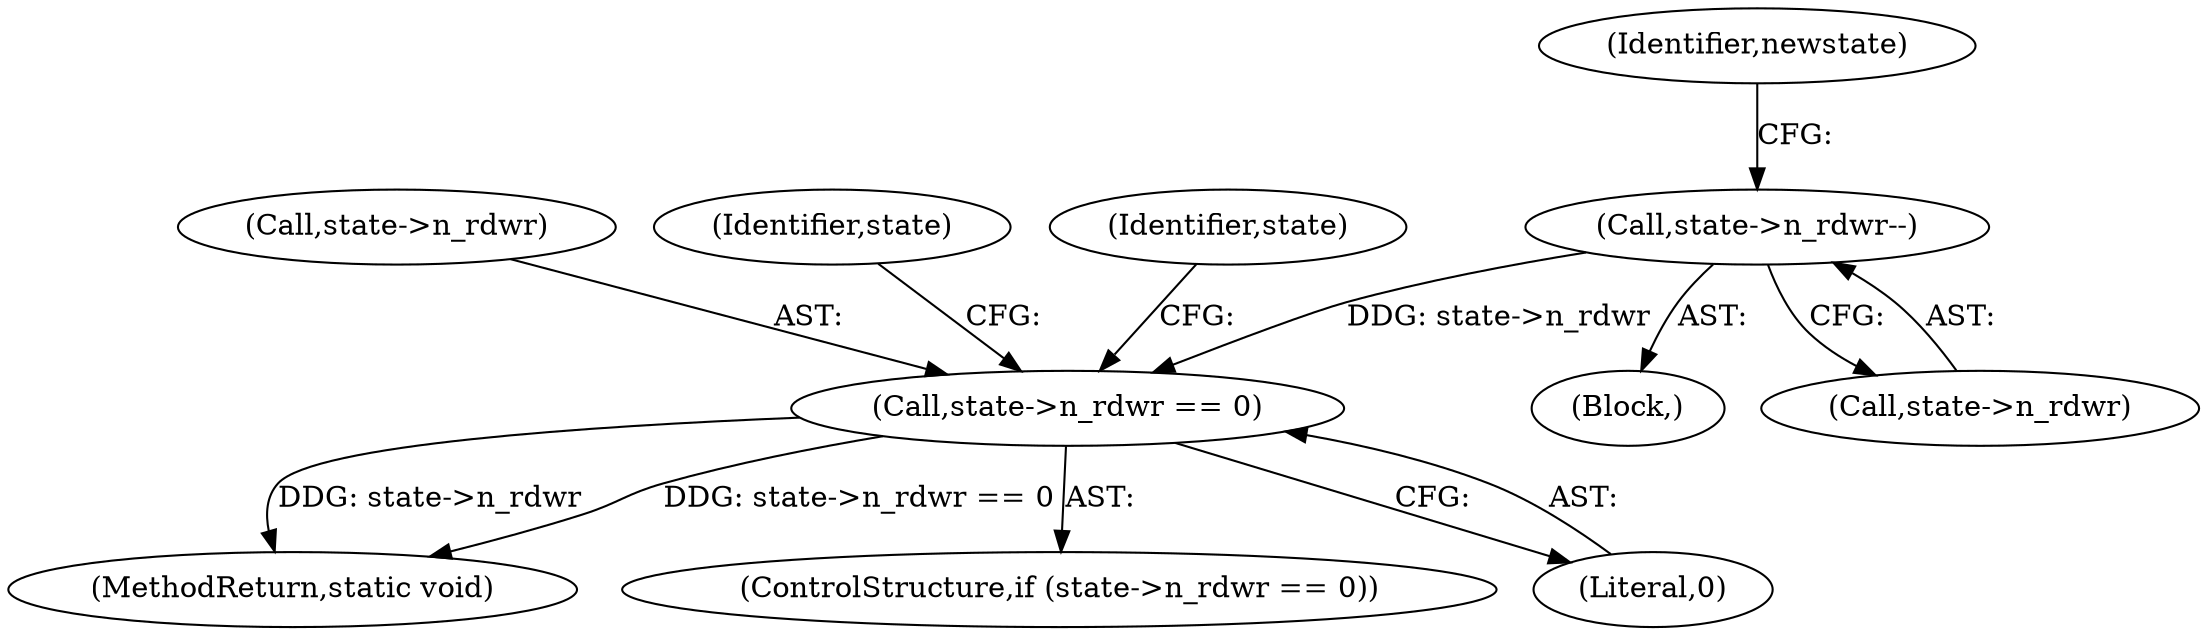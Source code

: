 digraph "0_linux_dc0b027dfadfcb8a5504f7d8052754bf8d501ab9_26@pointer" {
"1000148" [label="(Call,state->n_rdwr--)"];
"1000158" [label="(Call,state->n_rdwr == 0)"];
"1000247" [label="(MethodReturn,static void)"];
"1000157" [label="(ControlStructure,if (state->n_rdwr == 0))"];
"1000134" [label="(Block,)"];
"1000148" [label="(Call,state->n_rdwr--)"];
"1000149" [label="(Call,state->n_rdwr)"];
"1000162" [label="(Literal,0)"];
"1000159" [label="(Call,state->n_rdwr)"];
"1000153" [label="(Identifier,newstate)"];
"1000158" [label="(Call,state->n_rdwr == 0)"];
"1000227" [label="(Identifier,state)"];
"1000167" [label="(Identifier,state)"];
"1000148" -> "1000134"  [label="AST: "];
"1000148" -> "1000149"  [label="CFG: "];
"1000149" -> "1000148"  [label="AST: "];
"1000153" -> "1000148"  [label="CFG: "];
"1000148" -> "1000158"  [label="DDG: state->n_rdwr"];
"1000158" -> "1000157"  [label="AST: "];
"1000158" -> "1000162"  [label="CFG: "];
"1000159" -> "1000158"  [label="AST: "];
"1000162" -> "1000158"  [label="AST: "];
"1000167" -> "1000158"  [label="CFG: "];
"1000227" -> "1000158"  [label="CFG: "];
"1000158" -> "1000247"  [label="DDG: state->n_rdwr"];
"1000158" -> "1000247"  [label="DDG: state->n_rdwr == 0"];
}

